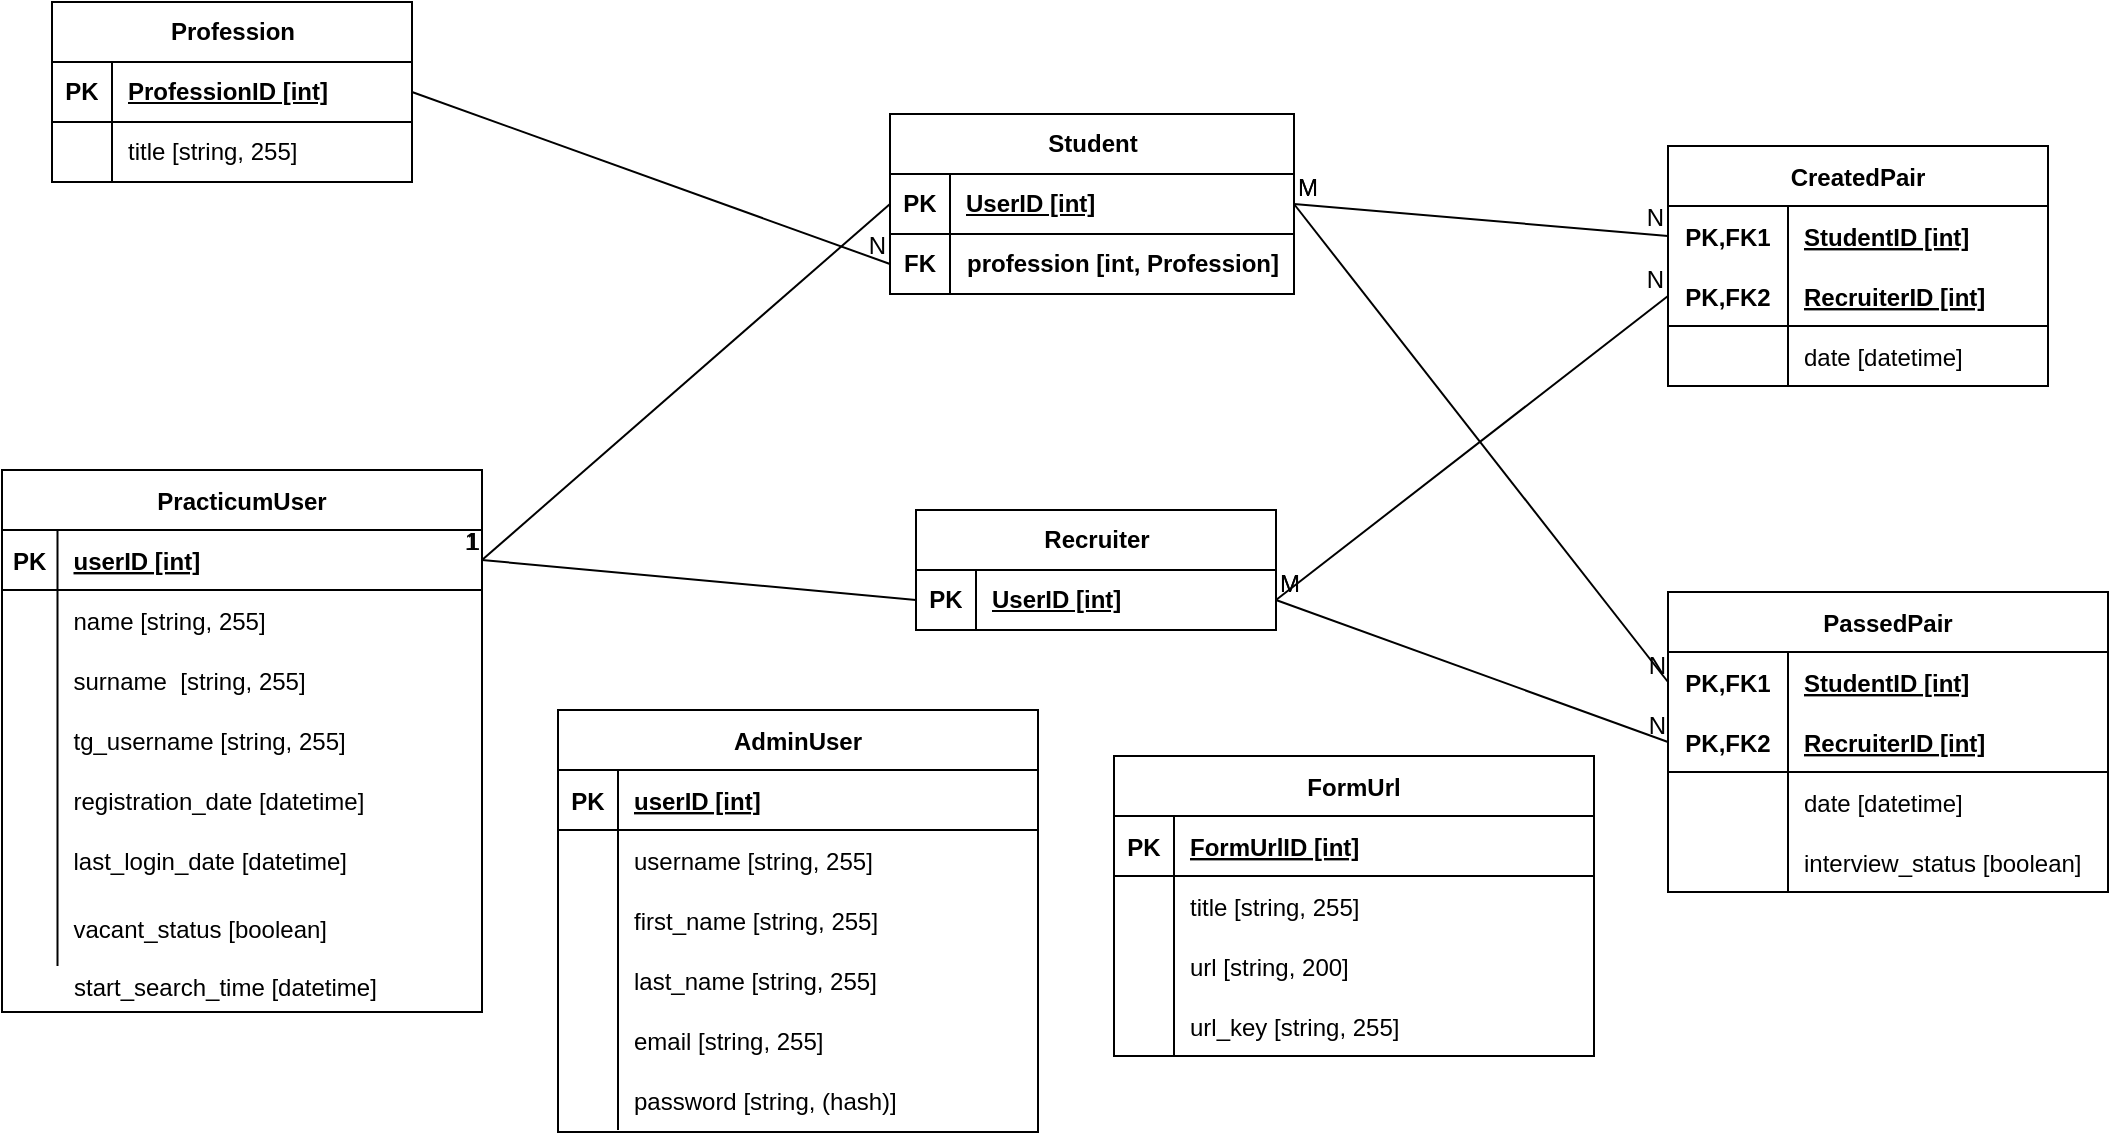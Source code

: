 <mxfile version="22.0.4" type="device">
  <diagram id="mculKDjWNxcwX99uYk2L" name="Страница 1">
    <mxGraphModel dx="2026" dy="1127" grid="0" gridSize="10" guides="1" tooltips="1" connect="1" arrows="1" fold="1" page="1" pageScale="1" pageWidth="400000" pageHeight="400000" math="0" shadow="0">
      <root>
        <mxCell id="0" />
        <mxCell id="1" parent="0" />
        <mxCell id="CzE8QsRGte8Shj3lOqac-1" value="PracticumUser" style="shape=table;startSize=30;container=1;collapsible=1;childLayout=tableLayout;fixedRows=1;rowLines=0;fontStyle=1;align=center;resizeLast=1;" parent="1" vertex="1">
          <mxGeometry x="135" y="405" width="240" height="271" as="geometry">
            <mxRectangle x="270" y="170" width="70" height="30" as="alternateBounds" />
          </mxGeometry>
        </mxCell>
        <mxCell id="CzE8QsRGte8Shj3lOqac-2" value="" style="shape=tableRow;horizontal=0;startSize=0;swimlaneHead=0;swimlaneBody=0;fillColor=none;collapsible=0;dropTarget=0;points=[[0,0.5],[1,0.5]];portConstraint=eastwest;top=0;left=0;right=0;bottom=1;" parent="CzE8QsRGte8Shj3lOqac-1" vertex="1">
          <mxGeometry y="30" width="240" height="30" as="geometry" />
        </mxCell>
        <mxCell id="CzE8QsRGte8Shj3lOqac-3" value="PK" style="shape=partialRectangle;connectable=0;fillColor=none;top=0;left=0;bottom=0;right=0;fontStyle=1;overflow=hidden;" parent="CzE8QsRGte8Shj3lOqac-2" vertex="1">
          <mxGeometry width="27.75" height="30" as="geometry">
            <mxRectangle width="27.75" height="30" as="alternateBounds" />
          </mxGeometry>
        </mxCell>
        <mxCell id="CzE8QsRGte8Shj3lOqac-4" value="userID [int]" style="shape=partialRectangle;connectable=0;fillColor=none;top=0;left=0;bottom=0;right=0;align=left;spacingLeft=6;fontStyle=5;overflow=hidden;" parent="CzE8QsRGte8Shj3lOqac-2" vertex="1">
          <mxGeometry x="27.75" width="212.25" height="30" as="geometry">
            <mxRectangle width="212.25" height="30" as="alternateBounds" />
          </mxGeometry>
        </mxCell>
        <mxCell id="CzE8QsRGte8Shj3lOqac-8" value="" style="shape=tableRow;horizontal=0;startSize=0;swimlaneHead=0;swimlaneBody=0;fillColor=none;collapsible=0;dropTarget=0;points=[[0,0.5],[1,0.5]];portConstraint=eastwest;top=0;left=0;right=0;bottom=0;" parent="CzE8QsRGte8Shj3lOqac-1" vertex="1">
          <mxGeometry y="60" width="240" height="30" as="geometry" />
        </mxCell>
        <mxCell id="CzE8QsRGte8Shj3lOqac-9" value="" style="shape=partialRectangle;connectable=0;fillColor=none;top=0;left=0;bottom=0;right=0;editable=1;overflow=hidden;" parent="CzE8QsRGte8Shj3lOqac-8" vertex="1">
          <mxGeometry width="27.75" height="30" as="geometry">
            <mxRectangle width="27.75" height="30" as="alternateBounds" />
          </mxGeometry>
        </mxCell>
        <mxCell id="CzE8QsRGte8Shj3lOqac-10" value="name [string, 255]" style="shape=partialRectangle;connectable=0;fillColor=none;top=0;left=0;bottom=0;right=0;align=left;spacingLeft=6;overflow=hidden;" parent="CzE8QsRGte8Shj3lOqac-8" vertex="1">
          <mxGeometry x="27.75" width="212.25" height="30" as="geometry">
            <mxRectangle width="212.25" height="30" as="alternateBounds" />
          </mxGeometry>
        </mxCell>
        <mxCell id="CzE8QsRGte8Shj3lOqac-11" value="" style="shape=tableRow;horizontal=0;startSize=0;swimlaneHead=0;swimlaneBody=0;fillColor=none;collapsible=0;dropTarget=0;points=[[0,0.5],[1,0.5]];portConstraint=eastwest;top=0;left=0;right=0;bottom=0;" parent="CzE8QsRGte8Shj3lOqac-1" vertex="1">
          <mxGeometry y="90" width="240" height="30" as="geometry" />
        </mxCell>
        <mxCell id="CzE8QsRGte8Shj3lOqac-12" value="" style="shape=partialRectangle;connectable=0;fillColor=none;top=0;left=0;bottom=0;right=0;editable=1;overflow=hidden;" parent="CzE8QsRGte8Shj3lOqac-11" vertex="1">
          <mxGeometry width="27.75" height="30" as="geometry">
            <mxRectangle width="27.75" height="30" as="alternateBounds" />
          </mxGeometry>
        </mxCell>
        <mxCell id="CzE8QsRGte8Shj3lOqac-13" value="surname  [string, 255]" style="shape=partialRectangle;connectable=0;fillColor=none;top=0;left=0;bottom=0;right=0;align=left;spacingLeft=6;overflow=hidden;" parent="CzE8QsRGte8Shj3lOqac-11" vertex="1">
          <mxGeometry x="27.75" width="212.25" height="30" as="geometry">
            <mxRectangle width="212.25" height="30" as="alternateBounds" />
          </mxGeometry>
        </mxCell>
        <mxCell id="CzE8QsRGte8Shj3lOqac-32" value="" style="shape=tableRow;horizontal=0;startSize=0;swimlaneHead=0;swimlaneBody=0;fillColor=none;collapsible=0;dropTarget=0;points=[[0,0.5],[1,0.5]];portConstraint=eastwest;top=0;left=0;right=0;bottom=0;" parent="CzE8QsRGte8Shj3lOqac-1" vertex="1">
          <mxGeometry y="120" width="240" height="30" as="geometry" />
        </mxCell>
        <mxCell id="CzE8QsRGte8Shj3lOqac-33" value="" style="shape=partialRectangle;connectable=0;fillColor=none;top=0;left=0;bottom=0;right=0;editable=1;overflow=hidden;" parent="CzE8QsRGte8Shj3lOqac-32" vertex="1">
          <mxGeometry width="27.75" height="30" as="geometry">
            <mxRectangle width="27.75" height="30" as="alternateBounds" />
          </mxGeometry>
        </mxCell>
        <mxCell id="CzE8QsRGte8Shj3lOqac-34" value="tg_username [string, 255]" style="shape=partialRectangle;connectable=0;fillColor=none;top=0;left=0;bottom=0;right=0;align=left;spacingLeft=6;overflow=hidden;" parent="CzE8QsRGte8Shj3lOqac-32" vertex="1">
          <mxGeometry x="27.75" width="212.25" height="30" as="geometry">
            <mxRectangle width="212.25" height="30" as="alternateBounds" />
          </mxGeometry>
        </mxCell>
        <mxCell id="CzE8QsRGte8Shj3lOqac-35" value="" style="shape=tableRow;horizontal=0;startSize=0;swimlaneHead=0;swimlaneBody=0;fillColor=none;collapsible=0;dropTarget=0;points=[[0,0.5],[1,0.5]];portConstraint=eastwest;top=0;left=0;right=0;bottom=0;" parent="CzE8QsRGte8Shj3lOqac-1" vertex="1">
          <mxGeometry y="150" width="240" height="30" as="geometry" />
        </mxCell>
        <mxCell id="CzE8QsRGte8Shj3lOqac-36" value="" style="shape=partialRectangle;connectable=0;fillColor=none;top=0;left=0;bottom=0;right=0;editable=1;overflow=hidden;" parent="CzE8QsRGte8Shj3lOqac-35" vertex="1">
          <mxGeometry width="27.75" height="30" as="geometry">
            <mxRectangle width="27.75" height="30" as="alternateBounds" />
          </mxGeometry>
        </mxCell>
        <mxCell id="CzE8QsRGte8Shj3lOqac-37" value="registration_date [datetime]" style="shape=partialRectangle;connectable=0;fillColor=none;top=0;left=0;bottom=0;right=0;align=left;spacingLeft=6;overflow=hidden;" parent="CzE8QsRGte8Shj3lOqac-35" vertex="1">
          <mxGeometry x="27.75" width="212.25" height="30" as="geometry">
            <mxRectangle width="212.25" height="30" as="alternateBounds" />
          </mxGeometry>
        </mxCell>
        <mxCell id="2kjwmSUVlxlNV21aNKd8-40" value="" style="shape=tableRow;horizontal=0;startSize=0;swimlaneHead=0;swimlaneBody=0;fillColor=none;collapsible=0;dropTarget=0;points=[[0,0.5],[1,0.5]];portConstraint=eastwest;top=0;left=0;right=0;bottom=0;" parent="CzE8QsRGte8Shj3lOqac-1" vertex="1">
          <mxGeometry y="180" width="240" height="30" as="geometry" />
        </mxCell>
        <mxCell id="2kjwmSUVlxlNV21aNKd8-41" value="" style="shape=partialRectangle;connectable=0;fillColor=none;top=0;left=0;bottom=0;right=0;editable=1;overflow=hidden;" parent="2kjwmSUVlxlNV21aNKd8-40" vertex="1">
          <mxGeometry width="27.75" height="30" as="geometry">
            <mxRectangle width="27.75" height="30" as="alternateBounds" />
          </mxGeometry>
        </mxCell>
        <mxCell id="2kjwmSUVlxlNV21aNKd8-42" value="last_login_date [datetime]" style="shape=partialRectangle;connectable=0;fillColor=none;top=0;left=0;bottom=0;right=0;align=left;spacingLeft=6;overflow=hidden;" parent="2kjwmSUVlxlNV21aNKd8-40" vertex="1">
          <mxGeometry x="27.75" width="212.25" height="30" as="geometry">
            <mxRectangle width="212.25" height="30" as="alternateBounds" />
          </mxGeometry>
        </mxCell>
        <mxCell id="2kjwmSUVlxlNV21aNKd8-37" value="" style="shape=tableRow;horizontal=0;startSize=0;swimlaneHead=0;swimlaneBody=0;fillColor=none;collapsible=0;dropTarget=0;points=[[0,0.5],[1,0.5]];portConstraint=eastwest;top=0;left=0;right=0;bottom=0;" parent="CzE8QsRGte8Shj3lOqac-1" vertex="1">
          <mxGeometry y="210" width="240" height="38" as="geometry" />
        </mxCell>
        <mxCell id="2kjwmSUVlxlNV21aNKd8-38" value="" style="shape=partialRectangle;connectable=0;fillColor=none;top=0;left=0;bottom=0;right=0;editable=1;overflow=hidden;" parent="2kjwmSUVlxlNV21aNKd8-37" vertex="1">
          <mxGeometry width="27.75" height="38" as="geometry">
            <mxRectangle width="27.75" height="38" as="alternateBounds" />
          </mxGeometry>
        </mxCell>
        <mxCell id="2kjwmSUVlxlNV21aNKd8-39" value="vacant_status [boolean]" style="shape=partialRectangle;connectable=0;fillColor=none;top=0;left=0;bottom=0;right=0;align=left;spacingLeft=6;overflow=hidden;" parent="2kjwmSUVlxlNV21aNKd8-37" vertex="1">
          <mxGeometry x="27.75" width="212.25" height="38" as="geometry">
            <mxRectangle width="212.25" height="38" as="alternateBounds" />
          </mxGeometry>
        </mxCell>
        <mxCell id="CzE8QsRGte8Shj3lOqac-38" value="CreatedPair" style="shape=table;startSize=30;container=1;collapsible=1;childLayout=tableLayout;fixedRows=1;rowLines=0;fontStyle=1;align=center;resizeLast=1;" parent="1" vertex="1">
          <mxGeometry x="968" y="243" width="190" height="120" as="geometry" />
        </mxCell>
        <mxCell id="CzE8QsRGte8Shj3lOqac-39" value="" style="shape=tableRow;horizontal=0;startSize=0;swimlaneHead=0;swimlaneBody=0;fillColor=none;collapsible=0;dropTarget=0;points=[[0,0.5],[1,0.5]];portConstraint=eastwest;top=0;left=0;right=0;bottom=0;" parent="CzE8QsRGte8Shj3lOqac-38" vertex="1">
          <mxGeometry y="30" width="190" height="30" as="geometry" />
        </mxCell>
        <mxCell id="CzE8QsRGte8Shj3lOqac-40" value="PK,FK1" style="shape=partialRectangle;connectable=0;fillColor=none;top=0;left=0;bottom=0;right=0;fontStyle=1;overflow=hidden;" parent="CzE8QsRGte8Shj3lOqac-39" vertex="1">
          <mxGeometry width="60" height="30" as="geometry">
            <mxRectangle width="60" height="30" as="alternateBounds" />
          </mxGeometry>
        </mxCell>
        <mxCell id="CzE8QsRGte8Shj3lOqac-41" value="StudentID [int]" style="shape=partialRectangle;connectable=0;fillColor=none;top=0;left=0;bottom=0;right=0;align=left;spacingLeft=6;fontStyle=5;overflow=hidden;" parent="CzE8QsRGte8Shj3lOqac-39" vertex="1">
          <mxGeometry x="60" width="130" height="30" as="geometry">
            <mxRectangle width="130" height="30" as="alternateBounds" />
          </mxGeometry>
        </mxCell>
        <mxCell id="CzE8QsRGte8Shj3lOqac-42" value="" style="shape=tableRow;horizontal=0;startSize=0;swimlaneHead=0;swimlaneBody=0;fillColor=none;collapsible=0;dropTarget=0;points=[[0,0.5],[1,0.5]];portConstraint=eastwest;top=0;left=0;right=0;bottom=1;" parent="CzE8QsRGte8Shj3lOqac-38" vertex="1">
          <mxGeometry y="60" width="190" height="30" as="geometry" />
        </mxCell>
        <mxCell id="CzE8QsRGte8Shj3lOqac-43" value="PK,FK2" style="shape=partialRectangle;connectable=0;fillColor=none;top=0;left=0;bottom=0;right=0;fontStyle=1;overflow=hidden;" parent="CzE8QsRGte8Shj3lOqac-42" vertex="1">
          <mxGeometry width="60" height="30" as="geometry">
            <mxRectangle width="60" height="30" as="alternateBounds" />
          </mxGeometry>
        </mxCell>
        <mxCell id="CzE8QsRGte8Shj3lOqac-44" value="RecruiterID [int]" style="shape=partialRectangle;connectable=0;fillColor=none;top=0;left=0;bottom=0;right=0;align=left;spacingLeft=6;fontStyle=5;overflow=hidden;" parent="CzE8QsRGte8Shj3lOqac-42" vertex="1">
          <mxGeometry x="60" width="130" height="30" as="geometry">
            <mxRectangle width="130" height="30" as="alternateBounds" />
          </mxGeometry>
        </mxCell>
        <mxCell id="CzE8QsRGte8Shj3lOqac-45" value="" style="shape=tableRow;horizontal=0;startSize=0;swimlaneHead=0;swimlaneBody=0;fillColor=none;collapsible=0;dropTarget=0;points=[[0,0.5],[1,0.5]];portConstraint=eastwest;top=0;left=0;right=0;bottom=0;" parent="CzE8QsRGte8Shj3lOqac-38" vertex="1">
          <mxGeometry y="90" width="190" height="30" as="geometry" />
        </mxCell>
        <mxCell id="CzE8QsRGte8Shj3lOqac-46" value="" style="shape=partialRectangle;connectable=0;fillColor=none;top=0;left=0;bottom=0;right=0;editable=1;overflow=hidden;" parent="CzE8QsRGte8Shj3lOqac-45" vertex="1">
          <mxGeometry width="60" height="30" as="geometry">
            <mxRectangle width="60" height="30" as="alternateBounds" />
          </mxGeometry>
        </mxCell>
        <mxCell id="CzE8QsRGte8Shj3lOqac-47" value="date [datetime]" style="shape=partialRectangle;connectable=0;fillColor=none;top=0;left=0;bottom=0;right=0;align=left;spacingLeft=6;overflow=hidden;" parent="CzE8QsRGte8Shj3lOqac-45" vertex="1">
          <mxGeometry x="60" width="130" height="30" as="geometry">
            <mxRectangle width="130" height="30" as="alternateBounds" />
          </mxGeometry>
        </mxCell>
        <mxCell id="2kjwmSUVlxlNV21aNKd8-1" value="Recruiter" style="shape=table;startSize=30;container=1;collapsible=1;childLayout=tableLayout;fixedRows=1;rowLines=0;fontStyle=1;align=center;resizeLast=1;html=1;" parent="1" vertex="1">
          <mxGeometry x="592" y="425" width="180" height="60" as="geometry" />
        </mxCell>
        <mxCell id="2kjwmSUVlxlNV21aNKd8-2" value="" style="shape=tableRow;horizontal=0;startSize=0;swimlaneHead=0;swimlaneBody=0;fillColor=none;collapsible=0;dropTarget=0;points=[[0,0.5],[1,0.5]];portConstraint=eastwest;top=0;left=0;right=0;bottom=1;" parent="2kjwmSUVlxlNV21aNKd8-1" vertex="1">
          <mxGeometry y="30" width="180" height="30" as="geometry" />
        </mxCell>
        <mxCell id="2kjwmSUVlxlNV21aNKd8-3" value="PK" style="shape=partialRectangle;connectable=0;fillColor=none;top=0;left=0;bottom=0;right=0;fontStyle=1;overflow=hidden;whiteSpace=wrap;html=1;" parent="2kjwmSUVlxlNV21aNKd8-2" vertex="1">
          <mxGeometry width="30" height="30" as="geometry">
            <mxRectangle width="30" height="30" as="alternateBounds" />
          </mxGeometry>
        </mxCell>
        <mxCell id="2kjwmSUVlxlNV21aNKd8-4" value="UserID [int]" style="shape=partialRectangle;connectable=0;fillColor=none;top=0;left=0;bottom=0;right=0;align=left;spacingLeft=6;fontStyle=5;overflow=hidden;whiteSpace=wrap;html=1;" parent="2kjwmSUVlxlNV21aNKd8-2" vertex="1">
          <mxGeometry x="30" width="150" height="30" as="geometry">
            <mxRectangle width="150" height="30" as="alternateBounds" />
          </mxGeometry>
        </mxCell>
        <mxCell id="2kjwmSUVlxlNV21aNKd8-14" value="Student" style="shape=table;startSize=30;container=1;collapsible=1;childLayout=tableLayout;fixedRows=1;rowLines=0;fontStyle=1;align=center;resizeLast=1;html=1;" parent="1" vertex="1">
          <mxGeometry x="579" y="227" width="202" height="90" as="geometry" />
        </mxCell>
        <mxCell id="2kjwmSUVlxlNV21aNKd8-15" value="" style="shape=tableRow;horizontal=0;startSize=0;swimlaneHead=0;swimlaneBody=0;fillColor=none;collapsible=0;dropTarget=0;points=[[0,0.5],[1,0.5]];portConstraint=eastwest;top=0;left=0;right=0;bottom=1;" parent="2kjwmSUVlxlNV21aNKd8-14" vertex="1">
          <mxGeometry y="30" width="202" height="30" as="geometry" />
        </mxCell>
        <mxCell id="2kjwmSUVlxlNV21aNKd8-16" value="PK" style="shape=partialRectangle;connectable=0;fillColor=none;top=0;left=0;bottom=0;right=0;fontStyle=1;overflow=hidden;whiteSpace=wrap;html=1;" parent="2kjwmSUVlxlNV21aNKd8-15" vertex="1">
          <mxGeometry width="30" height="30" as="geometry">
            <mxRectangle width="30" height="30" as="alternateBounds" />
          </mxGeometry>
        </mxCell>
        <mxCell id="2kjwmSUVlxlNV21aNKd8-17" value="UserID [int]" style="shape=partialRectangle;connectable=0;fillColor=none;top=0;left=0;bottom=0;right=0;align=left;spacingLeft=6;fontStyle=5;overflow=hidden;whiteSpace=wrap;html=1;" parent="2kjwmSUVlxlNV21aNKd8-15" vertex="1">
          <mxGeometry x="30" width="172" height="30" as="geometry">
            <mxRectangle width="172" height="30" as="alternateBounds" />
          </mxGeometry>
        </mxCell>
        <mxCell id="sqCNQ7C6zreJnJRteWXT-55" value="" style="shape=tableRow;horizontal=0;startSize=0;swimlaneHead=0;swimlaneBody=0;fillColor=none;collapsible=0;dropTarget=0;points=[[0,0.5],[1,0.5]];portConstraint=eastwest;top=0;left=0;right=0;bottom=1;" parent="2kjwmSUVlxlNV21aNKd8-14" vertex="1">
          <mxGeometry y="60" width="202" height="30" as="geometry" />
        </mxCell>
        <mxCell id="sqCNQ7C6zreJnJRteWXT-56" value="FK" style="shape=partialRectangle;connectable=0;fillColor=none;top=0;left=0;bottom=0;right=0;fontStyle=1;overflow=hidden;whiteSpace=wrap;html=1;" parent="sqCNQ7C6zreJnJRteWXT-55" vertex="1">
          <mxGeometry width="30" height="30" as="geometry">
            <mxRectangle width="30" height="30" as="alternateBounds" />
          </mxGeometry>
        </mxCell>
        <mxCell id="sqCNQ7C6zreJnJRteWXT-57" value="profession [int, Profession]" style="shape=table;startSize=30;container=1;collapsible=1;childLayout=tableLayout;fixedRows=1;rowLines=0;fontStyle=1;align=center;resizeLast=1;html=1;" parent="sqCNQ7C6zreJnJRteWXT-55" vertex="1">
          <mxGeometry x="30" width="172" height="30" as="geometry">
            <mxRectangle width="172" height="30" as="alternateBounds" />
          </mxGeometry>
        </mxCell>
        <mxCell id="2kjwmSUVlxlNV21aNKd8-25" value="Profession" style="shape=table;startSize=30;container=1;collapsible=1;childLayout=tableLayout;fixedRows=1;rowLines=0;fontStyle=1;align=center;resizeLast=1;html=1;" parent="1" vertex="1">
          <mxGeometry x="160" y="171" width="180" height="90" as="geometry" />
        </mxCell>
        <mxCell id="2kjwmSUVlxlNV21aNKd8-26" value="" style="shape=tableRow;horizontal=0;startSize=0;swimlaneHead=0;swimlaneBody=0;fillColor=none;collapsible=0;dropTarget=0;points=[[0,0.5],[1,0.5]];portConstraint=eastwest;top=0;left=0;right=0;bottom=1;" parent="2kjwmSUVlxlNV21aNKd8-25" vertex="1">
          <mxGeometry y="30" width="180" height="30" as="geometry" />
        </mxCell>
        <mxCell id="2kjwmSUVlxlNV21aNKd8-27" value="PK" style="shape=partialRectangle;connectable=0;fillColor=none;top=0;left=0;bottom=0;right=0;fontStyle=1;overflow=hidden;whiteSpace=wrap;html=1;" parent="2kjwmSUVlxlNV21aNKd8-26" vertex="1">
          <mxGeometry width="30" height="30" as="geometry">
            <mxRectangle width="30" height="30" as="alternateBounds" />
          </mxGeometry>
        </mxCell>
        <mxCell id="2kjwmSUVlxlNV21aNKd8-28" value="ProfessionID [int]" style="shape=partialRectangle;connectable=0;fillColor=none;top=0;left=0;bottom=0;right=0;align=left;spacingLeft=6;fontStyle=5;overflow=hidden;whiteSpace=wrap;html=1;" parent="2kjwmSUVlxlNV21aNKd8-26" vertex="1">
          <mxGeometry x="30" width="150" height="30" as="geometry">
            <mxRectangle width="150" height="30" as="alternateBounds" />
          </mxGeometry>
        </mxCell>
        <mxCell id="2kjwmSUVlxlNV21aNKd8-29" value="" style="shape=tableRow;horizontal=0;startSize=0;swimlaneHead=0;swimlaneBody=0;fillColor=none;collapsible=0;dropTarget=0;points=[[0,0.5],[1,0.5]];portConstraint=eastwest;top=0;left=0;right=0;bottom=0;" parent="2kjwmSUVlxlNV21aNKd8-25" vertex="1">
          <mxGeometry y="60" width="180" height="30" as="geometry" />
        </mxCell>
        <mxCell id="2kjwmSUVlxlNV21aNKd8-30" value="" style="shape=partialRectangle;connectable=0;fillColor=none;top=0;left=0;bottom=0;right=0;editable=1;overflow=hidden;whiteSpace=wrap;html=1;" parent="2kjwmSUVlxlNV21aNKd8-29" vertex="1">
          <mxGeometry width="30" height="30" as="geometry">
            <mxRectangle width="30" height="30" as="alternateBounds" />
          </mxGeometry>
        </mxCell>
        <mxCell id="2kjwmSUVlxlNV21aNKd8-31" value="title [string, 255]" style="shape=partialRectangle;connectable=0;fillColor=none;top=0;left=0;bottom=0;right=0;align=left;spacingLeft=6;overflow=hidden;whiteSpace=wrap;html=1;" parent="2kjwmSUVlxlNV21aNKd8-29" vertex="1">
          <mxGeometry x="30" width="150" height="30" as="geometry">
            <mxRectangle width="150" height="30" as="alternateBounds" />
          </mxGeometry>
        </mxCell>
        <mxCell id="2kjwmSUVlxlNV21aNKd8-32" value="" style="endArrow=none;html=1;rounded=0;exitX=1;exitY=0.5;exitDx=0;exitDy=0;entryX=0;entryY=0.5;entryDx=0;entryDy=0;" parent="1" source="2kjwmSUVlxlNV21aNKd8-26" target="sqCNQ7C6zreJnJRteWXT-55" edge="1">
          <mxGeometry relative="1" as="geometry">
            <mxPoint x="160" y="154" as="sourcePoint" />
            <mxPoint x="320" y="154" as="targetPoint" />
          </mxGeometry>
        </mxCell>
        <mxCell id="2kjwmSUVlxlNV21aNKd8-33" value="N" style="resizable=0;html=1;whiteSpace=wrap;align=right;verticalAlign=bottom;" parent="2kjwmSUVlxlNV21aNKd8-32" connectable="0" vertex="1">
          <mxGeometry x="1" relative="1" as="geometry" />
        </mxCell>
        <mxCell id="2kjwmSUVlxlNV21aNKd8-43" value="PassedPair" style="shape=table;startSize=30;container=1;collapsible=1;childLayout=tableLayout;fixedRows=1;rowLines=0;fontStyle=1;align=center;resizeLast=1;" parent="1" vertex="1">
          <mxGeometry x="968" y="466" width="220" height="150" as="geometry" />
        </mxCell>
        <mxCell id="2kjwmSUVlxlNV21aNKd8-44" value="" style="shape=tableRow;horizontal=0;startSize=0;swimlaneHead=0;swimlaneBody=0;fillColor=none;collapsible=0;dropTarget=0;points=[[0,0.5],[1,0.5]];portConstraint=eastwest;top=0;left=0;right=0;bottom=0;" parent="2kjwmSUVlxlNV21aNKd8-43" vertex="1">
          <mxGeometry y="30" width="220" height="30" as="geometry" />
        </mxCell>
        <mxCell id="2kjwmSUVlxlNV21aNKd8-45" value="PK,FK1" style="shape=partialRectangle;connectable=0;fillColor=none;top=0;left=0;bottom=0;right=0;fontStyle=1;overflow=hidden;" parent="2kjwmSUVlxlNV21aNKd8-44" vertex="1">
          <mxGeometry width="60" height="30" as="geometry">
            <mxRectangle width="60" height="30" as="alternateBounds" />
          </mxGeometry>
        </mxCell>
        <mxCell id="2kjwmSUVlxlNV21aNKd8-46" value="StudentID [int]" style="shape=partialRectangle;connectable=0;fillColor=none;top=0;left=0;bottom=0;right=0;align=left;spacingLeft=6;fontStyle=5;overflow=hidden;" parent="2kjwmSUVlxlNV21aNKd8-44" vertex="1">
          <mxGeometry x="60" width="160" height="30" as="geometry">
            <mxRectangle width="160" height="30" as="alternateBounds" />
          </mxGeometry>
        </mxCell>
        <mxCell id="2kjwmSUVlxlNV21aNKd8-47" value="" style="shape=tableRow;horizontal=0;startSize=0;swimlaneHead=0;swimlaneBody=0;fillColor=none;collapsible=0;dropTarget=0;points=[[0,0.5],[1,0.5]];portConstraint=eastwest;top=0;left=0;right=0;bottom=1;" parent="2kjwmSUVlxlNV21aNKd8-43" vertex="1">
          <mxGeometry y="60" width="220" height="30" as="geometry" />
        </mxCell>
        <mxCell id="2kjwmSUVlxlNV21aNKd8-48" value="PK,FK2" style="shape=partialRectangle;connectable=0;fillColor=none;top=0;left=0;bottom=0;right=0;fontStyle=1;overflow=hidden;" parent="2kjwmSUVlxlNV21aNKd8-47" vertex="1">
          <mxGeometry width="60" height="30" as="geometry">
            <mxRectangle width="60" height="30" as="alternateBounds" />
          </mxGeometry>
        </mxCell>
        <mxCell id="2kjwmSUVlxlNV21aNKd8-49" value="RecruiterID [int]" style="shape=partialRectangle;connectable=0;fillColor=none;top=0;left=0;bottom=0;right=0;align=left;spacingLeft=6;fontStyle=5;overflow=hidden;" parent="2kjwmSUVlxlNV21aNKd8-47" vertex="1">
          <mxGeometry x="60" width="160" height="30" as="geometry">
            <mxRectangle width="160" height="30" as="alternateBounds" />
          </mxGeometry>
        </mxCell>
        <mxCell id="2kjwmSUVlxlNV21aNKd8-50" value="" style="shape=tableRow;horizontal=0;startSize=0;swimlaneHead=0;swimlaneBody=0;fillColor=none;collapsible=0;dropTarget=0;points=[[0,0.5],[1,0.5]];portConstraint=eastwest;top=0;left=0;right=0;bottom=0;" parent="2kjwmSUVlxlNV21aNKd8-43" vertex="1">
          <mxGeometry y="90" width="220" height="30" as="geometry" />
        </mxCell>
        <mxCell id="2kjwmSUVlxlNV21aNKd8-51" value="" style="shape=partialRectangle;connectable=0;fillColor=none;top=0;left=0;bottom=0;right=0;editable=1;overflow=hidden;" parent="2kjwmSUVlxlNV21aNKd8-50" vertex="1">
          <mxGeometry width="60" height="30" as="geometry">
            <mxRectangle width="60" height="30" as="alternateBounds" />
          </mxGeometry>
        </mxCell>
        <mxCell id="2kjwmSUVlxlNV21aNKd8-52" value="date [datetime]" style="shape=partialRectangle;connectable=0;fillColor=none;top=0;left=0;bottom=0;right=0;align=left;spacingLeft=6;overflow=hidden;" parent="2kjwmSUVlxlNV21aNKd8-50" vertex="1">
          <mxGeometry x="60" width="160" height="30" as="geometry">
            <mxRectangle width="160" height="30" as="alternateBounds" />
          </mxGeometry>
        </mxCell>
        <mxCell id="2kjwmSUVlxlNV21aNKd8-53" value="" style="shape=tableRow;horizontal=0;startSize=0;swimlaneHead=0;swimlaneBody=0;fillColor=none;collapsible=0;dropTarget=0;points=[[0,0.5],[1,0.5]];portConstraint=eastwest;top=0;left=0;right=0;bottom=0;" parent="2kjwmSUVlxlNV21aNKd8-43" vertex="1">
          <mxGeometry y="120" width="220" height="30" as="geometry" />
        </mxCell>
        <mxCell id="2kjwmSUVlxlNV21aNKd8-54" value="" style="shape=partialRectangle;connectable=0;fillColor=none;top=0;left=0;bottom=0;right=0;editable=1;overflow=hidden;" parent="2kjwmSUVlxlNV21aNKd8-53" vertex="1">
          <mxGeometry width="60" height="30" as="geometry">
            <mxRectangle width="60" height="30" as="alternateBounds" />
          </mxGeometry>
        </mxCell>
        <mxCell id="2kjwmSUVlxlNV21aNKd8-55" value="interview_status [boolean]" style="shape=partialRectangle;connectable=0;fillColor=none;top=0;left=0;bottom=0;right=0;align=left;spacingLeft=6;overflow=hidden;" parent="2kjwmSUVlxlNV21aNKd8-53" vertex="1">
          <mxGeometry x="60" width="160" height="30" as="geometry">
            <mxRectangle width="160" height="30" as="alternateBounds" />
          </mxGeometry>
        </mxCell>
        <mxCell id="sqCNQ7C6zreJnJRteWXT-1" value="" style="endArrow=none;html=1;rounded=0;exitX=0;exitY=0.5;exitDx=0;exitDy=0;entryX=1;entryY=0.5;entryDx=0;entryDy=0;" parent="1" source="2kjwmSUVlxlNV21aNKd8-2" target="CzE8QsRGte8Shj3lOqac-2" edge="1">
          <mxGeometry relative="1" as="geometry">
            <mxPoint x="1064" y="409" as="sourcePoint" />
            <mxPoint x="1224" y="409" as="targetPoint" />
          </mxGeometry>
        </mxCell>
        <mxCell id="sqCNQ7C6zreJnJRteWXT-2" value="1" style="resizable=0;html=1;whiteSpace=wrap;align=right;verticalAlign=bottom;" parent="sqCNQ7C6zreJnJRteWXT-1" connectable="0" vertex="1">
          <mxGeometry x="1" relative="1" as="geometry" />
        </mxCell>
        <mxCell id="sqCNQ7C6zreJnJRteWXT-3" value="" style="endArrow=none;html=1;rounded=0;entryX=1;entryY=0.5;entryDx=0;entryDy=0;exitX=0;exitY=0.5;exitDx=0;exitDy=0;" parent="1" source="2kjwmSUVlxlNV21aNKd8-15" target="CzE8QsRGte8Shj3lOqac-2" edge="1">
          <mxGeometry relative="1" as="geometry">
            <mxPoint x="541" y="591" as="sourcePoint" />
            <mxPoint x="466" y="344" as="targetPoint" />
          </mxGeometry>
        </mxCell>
        <mxCell id="sqCNQ7C6zreJnJRteWXT-4" value="1" style="resizable=0;html=1;whiteSpace=wrap;align=right;verticalAlign=bottom;" parent="sqCNQ7C6zreJnJRteWXT-3" connectable="0" vertex="1">
          <mxGeometry x="1" relative="1" as="geometry" />
        </mxCell>
        <mxCell id="sqCNQ7C6zreJnJRteWXT-5" value="" style="endArrow=none;html=1;rounded=0;exitX=1;exitY=0.5;exitDx=0;exitDy=0;entryX=0;entryY=0.5;entryDx=0;entryDy=0;" parent="1" source="2kjwmSUVlxlNV21aNKd8-15" target="2kjwmSUVlxlNV21aNKd8-44" edge="1">
          <mxGeometry relative="1" as="geometry">
            <mxPoint x="1064" y="409" as="sourcePoint" />
            <mxPoint x="1224" y="409" as="targetPoint" />
          </mxGeometry>
        </mxCell>
        <mxCell id="sqCNQ7C6zreJnJRteWXT-6" value="M" style="resizable=0;html=1;whiteSpace=wrap;align=left;verticalAlign=bottom;" parent="sqCNQ7C6zreJnJRteWXT-5" connectable="0" vertex="1">
          <mxGeometry x="-1" relative="1" as="geometry" />
        </mxCell>
        <mxCell id="sqCNQ7C6zreJnJRteWXT-7" value="N" style="resizable=0;html=1;whiteSpace=wrap;align=right;verticalAlign=bottom;" parent="sqCNQ7C6zreJnJRteWXT-5" connectable="0" vertex="1">
          <mxGeometry x="1" relative="1" as="geometry" />
        </mxCell>
        <mxCell id="sqCNQ7C6zreJnJRteWXT-8" value="" style="endArrow=none;html=1;rounded=0;exitX=1;exitY=0.5;exitDx=0;exitDy=0;entryX=0;entryY=0.5;entryDx=0;entryDy=0;" parent="1" source="2kjwmSUVlxlNV21aNKd8-15" target="CzE8QsRGte8Shj3lOqac-39" edge="1">
          <mxGeometry relative="1" as="geometry">
            <mxPoint x="779" y="521" as="sourcePoint" />
            <mxPoint x="978" y="521" as="targetPoint" />
          </mxGeometry>
        </mxCell>
        <mxCell id="sqCNQ7C6zreJnJRteWXT-9" value="M" style="resizable=0;html=1;whiteSpace=wrap;align=left;verticalAlign=bottom;" parent="sqCNQ7C6zreJnJRteWXT-8" connectable="0" vertex="1">
          <mxGeometry x="-1" relative="1" as="geometry" />
        </mxCell>
        <mxCell id="sqCNQ7C6zreJnJRteWXT-10" value="N" style="resizable=0;html=1;whiteSpace=wrap;align=right;verticalAlign=bottom;" parent="sqCNQ7C6zreJnJRteWXT-8" connectable="0" vertex="1">
          <mxGeometry x="1" relative="1" as="geometry" />
        </mxCell>
        <mxCell id="sqCNQ7C6zreJnJRteWXT-11" value="" style="endArrow=none;html=1;rounded=0;exitX=1;exitY=0.5;exitDx=0;exitDy=0;entryX=0;entryY=0.5;entryDx=0;entryDy=0;" parent="1" source="2kjwmSUVlxlNV21aNKd8-2" target="CzE8QsRGte8Shj3lOqac-42" edge="1">
          <mxGeometry relative="1" as="geometry">
            <mxPoint x="779" y="521" as="sourcePoint" />
            <mxPoint x="978" y="298" as="targetPoint" />
          </mxGeometry>
        </mxCell>
        <mxCell id="sqCNQ7C6zreJnJRteWXT-12" value="M" style="resizable=0;html=1;whiteSpace=wrap;align=left;verticalAlign=bottom;" parent="sqCNQ7C6zreJnJRteWXT-11" connectable="0" vertex="1">
          <mxGeometry x="-1" relative="1" as="geometry" />
        </mxCell>
        <mxCell id="sqCNQ7C6zreJnJRteWXT-13" value="N" style="resizable=0;html=1;whiteSpace=wrap;align=right;verticalAlign=bottom;" parent="sqCNQ7C6zreJnJRteWXT-11" connectable="0" vertex="1">
          <mxGeometry x="1" relative="1" as="geometry" />
        </mxCell>
        <mxCell id="sqCNQ7C6zreJnJRteWXT-14" value="" style="endArrow=none;html=1;rounded=0;exitX=1;exitY=0.5;exitDx=0;exitDy=0;entryX=0;entryY=0.5;entryDx=0;entryDy=0;" parent="1" source="2kjwmSUVlxlNV21aNKd8-2" target="2kjwmSUVlxlNV21aNKd8-47" edge="1">
          <mxGeometry relative="1" as="geometry">
            <mxPoint x="779" y="268" as="sourcePoint" />
            <mxPoint x="978" y="328" as="targetPoint" />
          </mxGeometry>
        </mxCell>
        <mxCell id="sqCNQ7C6zreJnJRteWXT-15" value="M" style="resizable=0;html=1;whiteSpace=wrap;align=left;verticalAlign=bottom;" parent="sqCNQ7C6zreJnJRteWXT-14" connectable="0" vertex="1">
          <mxGeometry x="-1" relative="1" as="geometry" />
        </mxCell>
        <mxCell id="sqCNQ7C6zreJnJRteWXT-16" value="N" style="resizable=0;html=1;whiteSpace=wrap;align=right;verticalAlign=bottom;" parent="sqCNQ7C6zreJnJRteWXT-14" connectable="0" vertex="1">
          <mxGeometry x="1" relative="1" as="geometry" />
        </mxCell>
        <mxCell id="sqCNQ7C6zreJnJRteWXT-17" value="AdminUser" style="shape=table;startSize=30;container=1;collapsible=1;childLayout=tableLayout;fixedRows=1;rowLines=0;fontStyle=1;align=center;resizeLast=1;" parent="1" vertex="1">
          <mxGeometry x="413" y="525" width="240" height="211" as="geometry">
            <mxRectangle x="270" y="170" width="70" height="30" as="alternateBounds" />
          </mxGeometry>
        </mxCell>
        <mxCell id="sqCNQ7C6zreJnJRteWXT-18" value="" style="shape=tableRow;horizontal=0;startSize=0;swimlaneHead=0;swimlaneBody=0;fillColor=none;collapsible=0;dropTarget=0;points=[[0,0.5],[1,0.5]];portConstraint=eastwest;top=0;left=0;right=0;bottom=1;" parent="sqCNQ7C6zreJnJRteWXT-17" vertex="1">
          <mxGeometry y="30" width="240" height="30" as="geometry" />
        </mxCell>
        <mxCell id="sqCNQ7C6zreJnJRteWXT-19" value="PK" style="shape=partialRectangle;connectable=0;fillColor=none;top=0;left=0;bottom=0;right=0;fontStyle=1;overflow=hidden;" parent="sqCNQ7C6zreJnJRteWXT-18" vertex="1">
          <mxGeometry width="30" height="30" as="geometry">
            <mxRectangle width="30" height="30" as="alternateBounds" />
          </mxGeometry>
        </mxCell>
        <mxCell id="sqCNQ7C6zreJnJRteWXT-20" value="userID [int]" style="shape=partialRectangle;connectable=0;fillColor=none;top=0;left=0;bottom=0;right=0;align=left;spacingLeft=6;fontStyle=5;overflow=hidden;" parent="sqCNQ7C6zreJnJRteWXT-18" vertex="1">
          <mxGeometry x="30" width="210" height="30" as="geometry">
            <mxRectangle width="210" height="30" as="alternateBounds" />
          </mxGeometry>
        </mxCell>
        <mxCell id="sqCNQ7C6zreJnJRteWXT-21" value="" style="shape=tableRow;horizontal=0;startSize=0;swimlaneHead=0;swimlaneBody=0;fillColor=none;collapsible=0;dropTarget=0;points=[[0,0.5],[1,0.5]];portConstraint=eastwest;top=0;left=0;right=0;bottom=0;" parent="sqCNQ7C6zreJnJRteWXT-17" vertex="1">
          <mxGeometry y="60" width="240" height="30" as="geometry" />
        </mxCell>
        <mxCell id="sqCNQ7C6zreJnJRteWXT-22" value="" style="shape=partialRectangle;connectable=0;fillColor=none;top=0;left=0;bottom=0;right=0;editable=1;overflow=hidden;" parent="sqCNQ7C6zreJnJRteWXT-21" vertex="1">
          <mxGeometry width="30" height="30" as="geometry">
            <mxRectangle width="30" height="30" as="alternateBounds" />
          </mxGeometry>
        </mxCell>
        <mxCell id="sqCNQ7C6zreJnJRteWXT-23" value="username [string, 255]" style="shape=partialRectangle;connectable=0;fillColor=none;top=0;left=0;bottom=0;right=0;align=left;spacingLeft=6;overflow=hidden;" parent="sqCNQ7C6zreJnJRteWXT-21" vertex="1">
          <mxGeometry x="30" width="210" height="30" as="geometry">
            <mxRectangle width="210" height="30" as="alternateBounds" />
          </mxGeometry>
        </mxCell>
        <mxCell id="sqCNQ7C6zreJnJRteWXT-39" value="" style="shape=tableRow;horizontal=0;startSize=0;swimlaneHead=0;swimlaneBody=0;fillColor=none;collapsible=0;dropTarget=0;points=[[0,0.5],[1,0.5]];portConstraint=eastwest;top=0;left=0;right=0;bottom=0;" parent="sqCNQ7C6zreJnJRteWXT-17" vertex="1">
          <mxGeometry y="90" width="240" height="30" as="geometry" />
        </mxCell>
        <mxCell id="sqCNQ7C6zreJnJRteWXT-40" value="" style="shape=partialRectangle;connectable=0;fillColor=none;top=0;left=0;bottom=0;right=0;editable=1;overflow=hidden;" parent="sqCNQ7C6zreJnJRteWXT-39" vertex="1">
          <mxGeometry width="30" height="30" as="geometry">
            <mxRectangle width="30" height="30" as="alternateBounds" />
          </mxGeometry>
        </mxCell>
        <mxCell id="sqCNQ7C6zreJnJRteWXT-41" value="first_name [string, 255]" style="shape=partialRectangle;connectable=0;fillColor=none;top=0;left=0;bottom=0;right=0;align=left;spacingLeft=6;overflow=hidden;" parent="sqCNQ7C6zreJnJRteWXT-39" vertex="1">
          <mxGeometry x="30" width="210" height="30" as="geometry">
            <mxRectangle width="210" height="30" as="alternateBounds" />
          </mxGeometry>
        </mxCell>
        <mxCell id="sqCNQ7C6zreJnJRteWXT-24" value="" style="shape=tableRow;horizontal=0;startSize=0;swimlaneHead=0;swimlaneBody=0;fillColor=none;collapsible=0;dropTarget=0;points=[[0,0.5],[1,0.5]];portConstraint=eastwest;top=0;left=0;right=0;bottom=0;" parent="sqCNQ7C6zreJnJRteWXT-17" vertex="1">
          <mxGeometry y="120" width="240" height="30" as="geometry" />
        </mxCell>
        <mxCell id="sqCNQ7C6zreJnJRteWXT-25" value="" style="shape=partialRectangle;connectable=0;fillColor=none;top=0;left=0;bottom=0;right=0;editable=1;overflow=hidden;" parent="sqCNQ7C6zreJnJRteWXT-24" vertex="1">
          <mxGeometry width="30" height="30" as="geometry">
            <mxRectangle width="30" height="30" as="alternateBounds" />
          </mxGeometry>
        </mxCell>
        <mxCell id="sqCNQ7C6zreJnJRteWXT-26" value="last_name [string, 255]" style="shape=partialRectangle;connectable=0;fillColor=none;top=0;left=0;bottom=0;right=0;align=left;spacingLeft=6;overflow=hidden;" parent="sqCNQ7C6zreJnJRteWXT-24" vertex="1">
          <mxGeometry x="30" width="210" height="30" as="geometry">
            <mxRectangle width="210" height="30" as="alternateBounds" />
          </mxGeometry>
        </mxCell>
        <mxCell id="sqCNQ7C6zreJnJRteWXT-27" value="" style="shape=tableRow;horizontal=0;startSize=0;swimlaneHead=0;swimlaneBody=0;fillColor=none;collapsible=0;dropTarget=0;points=[[0,0.5],[1,0.5]];portConstraint=eastwest;top=0;left=0;right=0;bottom=0;" parent="sqCNQ7C6zreJnJRteWXT-17" vertex="1">
          <mxGeometry y="150" width="240" height="30" as="geometry" />
        </mxCell>
        <mxCell id="sqCNQ7C6zreJnJRteWXT-28" value="" style="shape=partialRectangle;connectable=0;fillColor=none;top=0;left=0;bottom=0;right=0;editable=1;overflow=hidden;" parent="sqCNQ7C6zreJnJRteWXT-27" vertex="1">
          <mxGeometry width="30" height="30" as="geometry">
            <mxRectangle width="30" height="30" as="alternateBounds" />
          </mxGeometry>
        </mxCell>
        <mxCell id="sqCNQ7C6zreJnJRteWXT-29" value="email [string, 255]" style="shape=partialRectangle;connectable=0;fillColor=none;top=0;left=0;bottom=0;right=0;align=left;spacingLeft=6;overflow=hidden;" parent="sqCNQ7C6zreJnJRteWXT-27" vertex="1">
          <mxGeometry x="30" width="210" height="30" as="geometry">
            <mxRectangle width="210" height="30" as="alternateBounds" />
          </mxGeometry>
        </mxCell>
        <mxCell id="sqCNQ7C6zreJnJRteWXT-30" value="" style="shape=tableRow;horizontal=0;startSize=0;swimlaneHead=0;swimlaneBody=0;fillColor=none;collapsible=0;dropTarget=0;points=[[0,0.5],[1,0.5]];portConstraint=eastwest;top=0;left=0;right=0;bottom=0;" parent="sqCNQ7C6zreJnJRteWXT-17" vertex="1">
          <mxGeometry y="180" width="240" height="30" as="geometry" />
        </mxCell>
        <mxCell id="sqCNQ7C6zreJnJRteWXT-31" value="" style="shape=partialRectangle;connectable=0;fillColor=none;top=0;left=0;bottom=0;right=0;editable=1;overflow=hidden;" parent="sqCNQ7C6zreJnJRteWXT-30" vertex="1">
          <mxGeometry width="30" height="30" as="geometry">
            <mxRectangle width="30" height="30" as="alternateBounds" />
          </mxGeometry>
        </mxCell>
        <mxCell id="sqCNQ7C6zreJnJRteWXT-32" value="password [string, (hash)]" style="shape=partialRectangle;connectable=0;fillColor=none;top=0;left=0;bottom=0;right=0;align=left;spacingLeft=6;overflow=hidden;" parent="sqCNQ7C6zreJnJRteWXT-30" vertex="1">
          <mxGeometry x="30" width="210" height="30" as="geometry">
            <mxRectangle width="210" height="30" as="alternateBounds" />
          </mxGeometry>
        </mxCell>
        <mxCell id="0UUJ1o9QdkHCq-3cIvoO-4" value="start_search_time [datetime]" style="shape=partialRectangle;connectable=0;fillColor=none;top=0;left=0;bottom=0;right=0;align=left;spacingLeft=6;overflow=hidden;" parent="1" vertex="1">
          <mxGeometry x="163" y="648" width="210" height="30" as="geometry">
            <mxRectangle width="210" height="30" as="alternateBounds" />
          </mxGeometry>
        </mxCell>
        <mxCell id="9_Fk11H1bgNVgyoADMOQ-2" value="FormUrl" style="shape=table;startSize=30;container=1;collapsible=1;childLayout=tableLayout;fixedRows=1;rowLines=0;fontStyle=1;align=center;resizeLast=1;" vertex="1" parent="1">
          <mxGeometry x="691" y="548" width="240" height="150" as="geometry">
            <mxRectangle x="270" y="170" width="70" height="30" as="alternateBounds" />
          </mxGeometry>
        </mxCell>
        <mxCell id="9_Fk11H1bgNVgyoADMOQ-3" value="" style="shape=tableRow;horizontal=0;startSize=0;swimlaneHead=0;swimlaneBody=0;fillColor=none;collapsible=0;dropTarget=0;points=[[0,0.5],[1,0.5]];portConstraint=eastwest;top=0;left=0;right=0;bottom=1;" vertex="1" parent="9_Fk11H1bgNVgyoADMOQ-2">
          <mxGeometry y="30" width="240" height="30" as="geometry" />
        </mxCell>
        <mxCell id="9_Fk11H1bgNVgyoADMOQ-4" value="PK" style="shape=partialRectangle;connectable=0;fillColor=none;top=0;left=0;bottom=0;right=0;fontStyle=1;overflow=hidden;" vertex="1" parent="9_Fk11H1bgNVgyoADMOQ-3">
          <mxGeometry width="30" height="30" as="geometry">
            <mxRectangle width="30" height="30" as="alternateBounds" />
          </mxGeometry>
        </mxCell>
        <mxCell id="9_Fk11H1bgNVgyoADMOQ-5" value="FormUrlID [int]" style="shape=partialRectangle;connectable=0;fillColor=none;top=0;left=0;bottom=0;right=0;align=left;spacingLeft=6;fontStyle=5;overflow=hidden;" vertex="1" parent="9_Fk11H1bgNVgyoADMOQ-3">
          <mxGeometry x="30" width="210" height="30" as="geometry">
            <mxRectangle width="210" height="30" as="alternateBounds" />
          </mxGeometry>
        </mxCell>
        <mxCell id="9_Fk11H1bgNVgyoADMOQ-6" value="" style="shape=tableRow;horizontal=0;startSize=0;swimlaneHead=0;swimlaneBody=0;fillColor=none;collapsible=0;dropTarget=0;points=[[0,0.5],[1,0.5]];portConstraint=eastwest;top=0;left=0;right=0;bottom=0;" vertex="1" parent="9_Fk11H1bgNVgyoADMOQ-2">
          <mxGeometry y="60" width="240" height="30" as="geometry" />
        </mxCell>
        <mxCell id="9_Fk11H1bgNVgyoADMOQ-7" value="" style="shape=partialRectangle;connectable=0;fillColor=none;top=0;left=0;bottom=0;right=0;editable=1;overflow=hidden;" vertex="1" parent="9_Fk11H1bgNVgyoADMOQ-6">
          <mxGeometry width="30" height="30" as="geometry">
            <mxRectangle width="30" height="30" as="alternateBounds" />
          </mxGeometry>
        </mxCell>
        <mxCell id="9_Fk11H1bgNVgyoADMOQ-8" value="title [string, 255]" style="shape=partialRectangle;connectable=0;fillColor=none;top=0;left=0;bottom=0;right=0;align=left;spacingLeft=6;overflow=hidden;" vertex="1" parent="9_Fk11H1bgNVgyoADMOQ-6">
          <mxGeometry x="30" width="210" height="30" as="geometry">
            <mxRectangle width="210" height="30" as="alternateBounds" />
          </mxGeometry>
        </mxCell>
        <mxCell id="9_Fk11H1bgNVgyoADMOQ-9" value="" style="shape=tableRow;horizontal=0;startSize=0;swimlaneHead=0;swimlaneBody=0;fillColor=none;collapsible=0;dropTarget=0;points=[[0,0.5],[1,0.5]];portConstraint=eastwest;top=0;left=0;right=0;bottom=0;" vertex="1" parent="9_Fk11H1bgNVgyoADMOQ-2">
          <mxGeometry y="90" width="240" height="30" as="geometry" />
        </mxCell>
        <mxCell id="9_Fk11H1bgNVgyoADMOQ-10" value="" style="shape=partialRectangle;connectable=0;fillColor=none;top=0;left=0;bottom=0;right=0;editable=1;overflow=hidden;" vertex="1" parent="9_Fk11H1bgNVgyoADMOQ-9">
          <mxGeometry width="30" height="30" as="geometry">
            <mxRectangle width="30" height="30" as="alternateBounds" />
          </mxGeometry>
        </mxCell>
        <mxCell id="9_Fk11H1bgNVgyoADMOQ-11" value="url [string, 200]" style="shape=partialRectangle;connectable=0;fillColor=none;top=0;left=0;bottom=0;right=0;align=left;spacingLeft=6;overflow=hidden;" vertex="1" parent="9_Fk11H1bgNVgyoADMOQ-9">
          <mxGeometry x="30" width="210" height="30" as="geometry">
            <mxRectangle width="210" height="30" as="alternateBounds" />
          </mxGeometry>
        </mxCell>
        <mxCell id="9_Fk11H1bgNVgyoADMOQ-12" value="" style="shape=tableRow;horizontal=0;startSize=0;swimlaneHead=0;swimlaneBody=0;fillColor=none;collapsible=0;dropTarget=0;points=[[0,0.5],[1,0.5]];portConstraint=eastwest;top=0;left=0;right=0;bottom=0;" vertex="1" parent="9_Fk11H1bgNVgyoADMOQ-2">
          <mxGeometry y="120" width="240" height="30" as="geometry" />
        </mxCell>
        <mxCell id="9_Fk11H1bgNVgyoADMOQ-13" value="" style="shape=partialRectangle;connectable=0;fillColor=none;top=0;left=0;bottom=0;right=0;editable=1;overflow=hidden;" vertex="1" parent="9_Fk11H1bgNVgyoADMOQ-12">
          <mxGeometry width="30" height="30" as="geometry">
            <mxRectangle width="30" height="30" as="alternateBounds" />
          </mxGeometry>
        </mxCell>
        <mxCell id="9_Fk11H1bgNVgyoADMOQ-14" value="url_key [string, 255]" style="shape=partialRectangle;connectable=0;fillColor=none;top=0;left=0;bottom=0;right=0;align=left;spacingLeft=6;overflow=hidden;" vertex="1" parent="9_Fk11H1bgNVgyoADMOQ-12">
          <mxGeometry x="30" width="210" height="30" as="geometry">
            <mxRectangle width="210" height="30" as="alternateBounds" />
          </mxGeometry>
        </mxCell>
      </root>
    </mxGraphModel>
  </diagram>
</mxfile>
